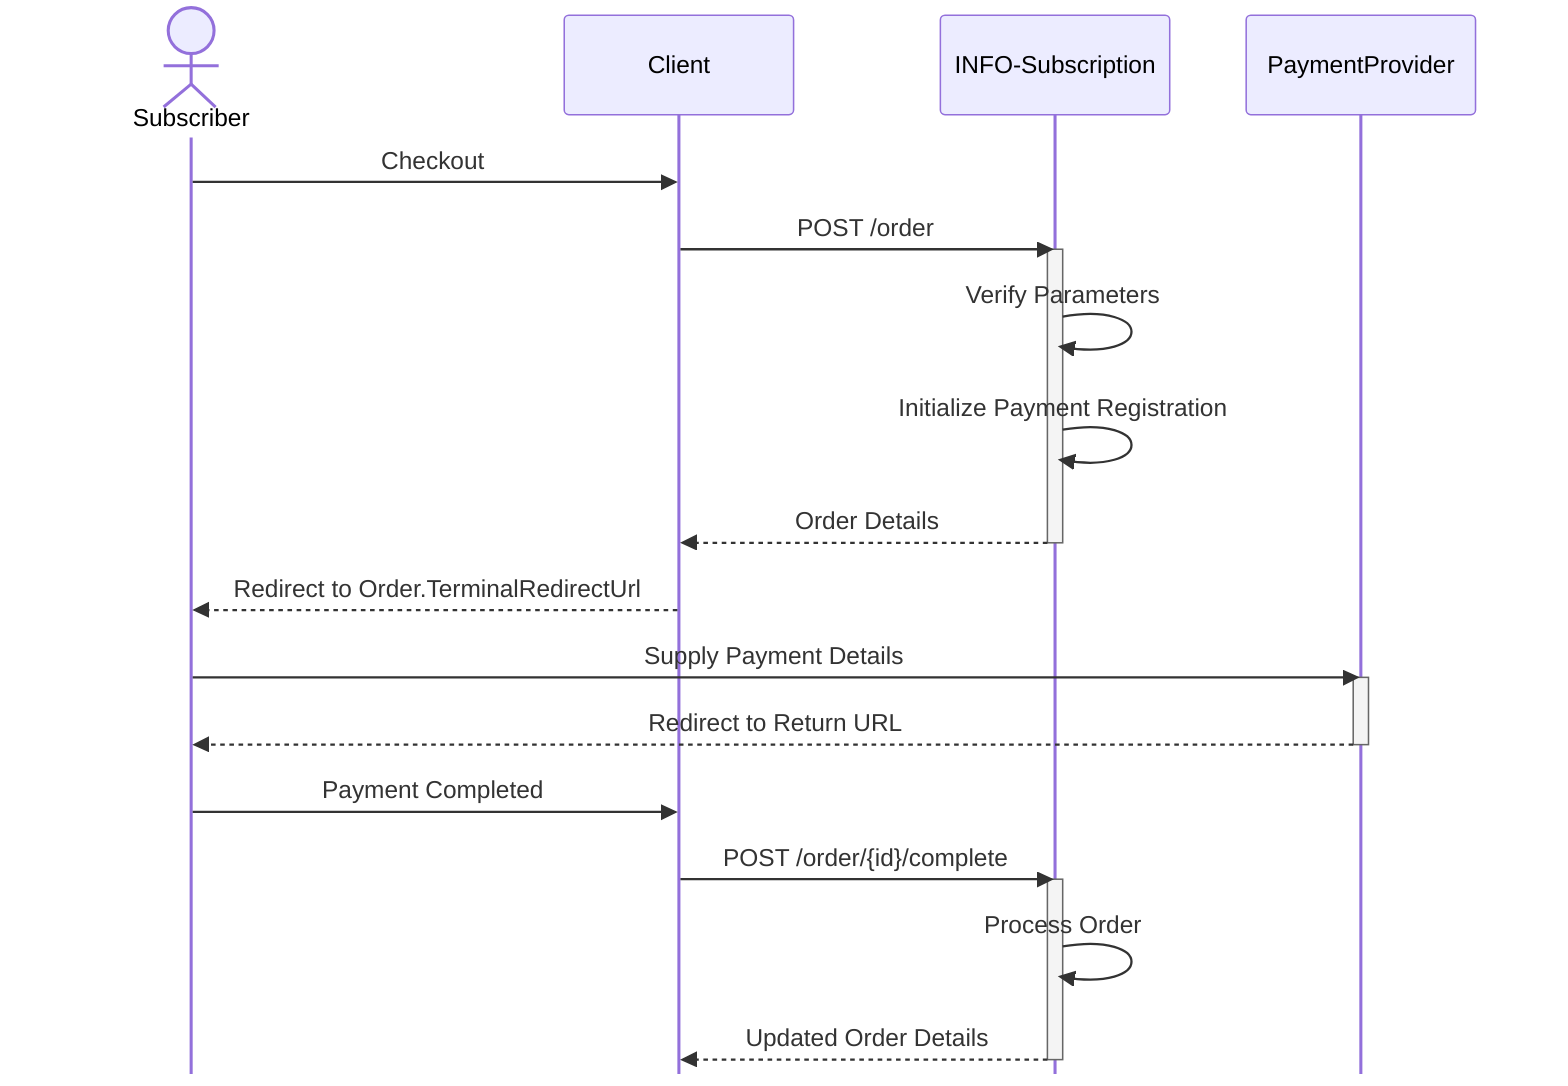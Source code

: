 %%{init: { 'sequence': { 'mirrorActors': false } } }%%
sequenceDiagram
    actor Subscriber
    participant Client
    participant INFO-Subscription
    participant PaymentProvider

    Subscriber->>Client: Checkout
    Client->>INFO-Subscription: POST /order
    activate INFO-Subscription
    INFO-Subscription->>INFO-Subscription: Verify Parameters
    INFO-Subscription->>INFO-Subscription: Initialize Payment Registration
    INFO-Subscription-->>Client: Order Details
    deactivate INFO-Subscription
    Client-->>Subscriber:  Redirect to Order.TerminalRedirectUrl
    Subscriber->>PaymentProvider: Supply Payment Details
    activate PaymentProvider
    PaymentProvider-->>Subscriber: Redirect to Return URL
    deactivate PaymentProvider
    Subscriber->>Client: Payment Completed
    Client->>INFO-Subscription: POST /order/{id}/complete
    activate INFO-Subscription
    INFO-Subscription->>INFO-Subscription: Process Order
    INFO-Subscription-->>Client: Updated Order Details
    deactivate INFO-Subscription